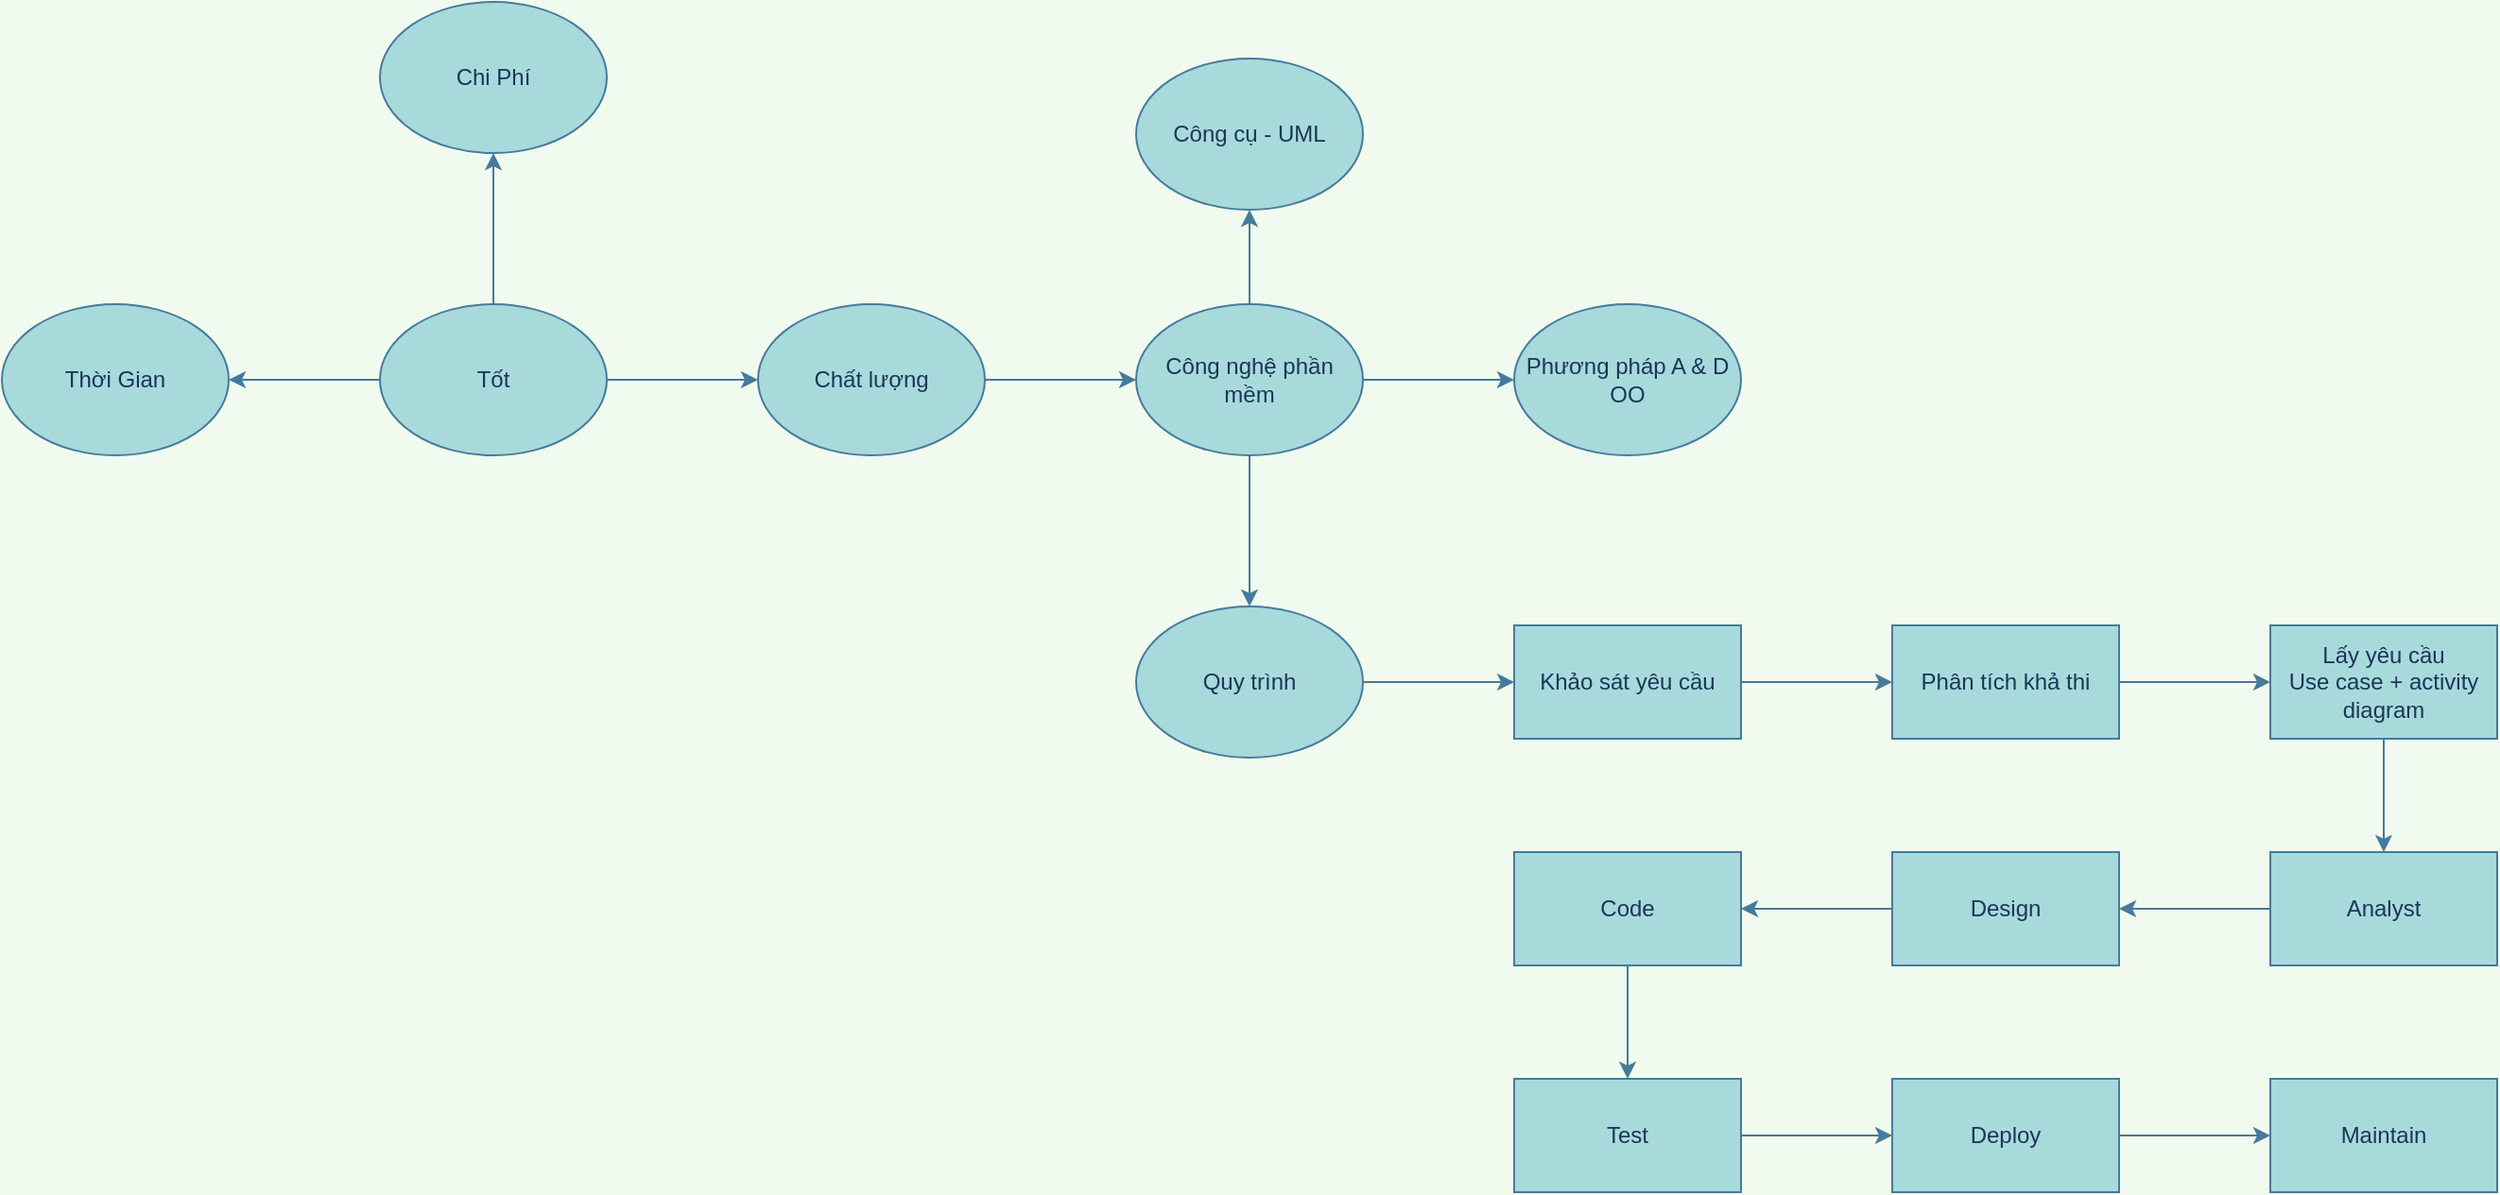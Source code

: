 <mxfile version="14.4.8" type="github">
  <diagram id="YlON8Dv7Q9iFsfQKzsbE" name="Page-1">
    <mxGraphModel dx="1248" dy="548" grid="1" gridSize="10" guides="1" tooltips="1" connect="1" arrows="1" fold="1" page="1" pageScale="1" pageWidth="827" pageHeight="1169" background="#F1FAEE" math="0" shadow="0">
      <root>
        <mxCell id="0" />
        <mxCell id="1" parent="0" />
        <mxCell id="zPrjgVyAhNtKWTVeV63r-3" value="" style="edgeStyle=orthogonalEdgeStyle;rounded=0;orthogonalLoop=1;jettySize=auto;html=1;labelBackgroundColor=#F1FAEE;strokeColor=#457B9D;fontColor=#1D3557;" edge="1" parent="1" source="zPrjgVyAhNtKWTVeV63r-1" target="zPrjgVyAhNtKWTVeV63r-2">
          <mxGeometry relative="1" as="geometry" />
        </mxCell>
        <mxCell id="zPrjgVyAhNtKWTVeV63r-5" value="" style="edgeStyle=orthogonalEdgeStyle;rounded=0;orthogonalLoop=1;jettySize=auto;html=1;labelBackgroundColor=#F1FAEE;strokeColor=#457B9D;fontColor=#1D3557;" edge="1" parent="1" source="zPrjgVyAhNtKWTVeV63r-1" target="zPrjgVyAhNtKWTVeV63r-4">
          <mxGeometry relative="1" as="geometry" />
        </mxCell>
        <mxCell id="zPrjgVyAhNtKWTVeV63r-7" value="" style="edgeStyle=orthogonalEdgeStyle;rounded=0;orthogonalLoop=1;jettySize=auto;html=1;labelBackgroundColor=#F1FAEE;strokeColor=#457B9D;fontColor=#1D3557;" edge="1" parent="1" source="zPrjgVyAhNtKWTVeV63r-1" target="zPrjgVyAhNtKWTVeV63r-6">
          <mxGeometry relative="1" as="geometry" />
        </mxCell>
        <mxCell id="zPrjgVyAhNtKWTVeV63r-1" value="Tốt" style="ellipse;whiteSpace=wrap;html=1;fillColor=#A8DADC;strokeColor=#457B9D;fontColor=#1D3557;" vertex="1" parent="1">
          <mxGeometry x="350" y="240" width="120" height="80" as="geometry" />
        </mxCell>
        <mxCell id="zPrjgVyAhNtKWTVeV63r-2" value="Chi Phí" style="ellipse;whiteSpace=wrap;html=1;fillColor=#A8DADC;strokeColor=#457B9D;fontColor=#1D3557;" vertex="1" parent="1">
          <mxGeometry x="350" y="80" width="120" height="80" as="geometry" />
        </mxCell>
        <mxCell id="zPrjgVyAhNtKWTVeV63r-4" value="Thời Gian" style="ellipse;whiteSpace=wrap;html=1;fillColor=#A8DADC;strokeColor=#457B9D;fontColor=#1D3557;" vertex="1" parent="1">
          <mxGeometry x="150" y="240" width="120" height="80" as="geometry" />
        </mxCell>
        <mxCell id="zPrjgVyAhNtKWTVeV63r-9" value="" style="edgeStyle=orthogonalEdgeStyle;rounded=0;orthogonalLoop=1;jettySize=auto;html=1;labelBackgroundColor=#F1FAEE;strokeColor=#457B9D;fontColor=#1D3557;" edge="1" parent="1" source="zPrjgVyAhNtKWTVeV63r-6" target="zPrjgVyAhNtKWTVeV63r-8">
          <mxGeometry relative="1" as="geometry" />
        </mxCell>
        <mxCell id="zPrjgVyAhNtKWTVeV63r-6" value="Chất lượng" style="ellipse;whiteSpace=wrap;html=1;fillColor=#A8DADC;strokeColor=#457B9D;fontColor=#1D3557;" vertex="1" parent="1">
          <mxGeometry x="550" y="240" width="120" height="80" as="geometry" />
        </mxCell>
        <mxCell id="zPrjgVyAhNtKWTVeV63r-11" value="" style="edgeStyle=orthogonalEdgeStyle;rounded=0;orthogonalLoop=1;jettySize=auto;html=1;labelBackgroundColor=#F1FAEE;strokeColor=#457B9D;fontColor=#1D3557;" edge="1" parent="1" source="zPrjgVyAhNtKWTVeV63r-8" target="zPrjgVyAhNtKWTVeV63r-10">
          <mxGeometry relative="1" as="geometry" />
        </mxCell>
        <mxCell id="zPrjgVyAhNtKWTVeV63r-13" value="" style="edgeStyle=orthogonalEdgeStyle;rounded=0;orthogonalLoop=1;jettySize=auto;html=1;labelBackgroundColor=#F1FAEE;strokeColor=#457B9D;fontColor=#1D3557;" edge="1" parent="1" source="zPrjgVyAhNtKWTVeV63r-8" target="zPrjgVyAhNtKWTVeV63r-12">
          <mxGeometry relative="1" as="geometry" />
        </mxCell>
        <mxCell id="zPrjgVyAhNtKWTVeV63r-15" value="" style="edgeStyle=orthogonalEdgeStyle;rounded=0;orthogonalLoop=1;jettySize=auto;html=1;labelBackgroundColor=#F1FAEE;strokeColor=#457B9D;fontColor=#1D3557;" edge="1" parent="1" source="zPrjgVyAhNtKWTVeV63r-8" target="zPrjgVyAhNtKWTVeV63r-14">
          <mxGeometry relative="1" as="geometry" />
        </mxCell>
        <mxCell id="zPrjgVyAhNtKWTVeV63r-8" value="Công nghệ phần mềm" style="ellipse;whiteSpace=wrap;html=1;fillColor=#A8DADC;strokeColor=#457B9D;fontColor=#1D3557;" vertex="1" parent="1">
          <mxGeometry x="750" y="240" width="120" height="80" as="geometry" />
        </mxCell>
        <mxCell id="zPrjgVyAhNtKWTVeV63r-10" value="Công cụ - UML" style="ellipse;whiteSpace=wrap;html=1;fillColor=#A8DADC;strokeColor=#457B9D;fontColor=#1D3557;" vertex="1" parent="1">
          <mxGeometry x="750" y="110" width="120" height="80" as="geometry" />
        </mxCell>
        <mxCell id="zPrjgVyAhNtKWTVeV63r-17" value="" style="edgeStyle=orthogonalEdgeStyle;rounded=0;orthogonalLoop=1;jettySize=auto;html=1;labelBackgroundColor=#F1FAEE;strokeColor=#457B9D;fontColor=#1D3557;" edge="1" parent="1" source="zPrjgVyAhNtKWTVeV63r-12" target="zPrjgVyAhNtKWTVeV63r-16">
          <mxGeometry relative="1" as="geometry" />
        </mxCell>
        <mxCell id="zPrjgVyAhNtKWTVeV63r-12" value="Quy trình" style="ellipse;whiteSpace=wrap;html=1;overflow=visible;fillColor=#A8DADC;strokeColor=#457B9D;fontColor=#1D3557;" vertex="1" parent="1">
          <mxGeometry x="750" y="400" width="120" height="80" as="geometry" />
        </mxCell>
        <mxCell id="zPrjgVyAhNtKWTVeV63r-14" value="Phương pháp A &amp;amp; D OO" style="ellipse;whiteSpace=wrap;html=1;fillColor=#A8DADC;strokeColor=#457B9D;fontColor=#1D3557;" vertex="1" parent="1">
          <mxGeometry x="950" y="240" width="120" height="80" as="geometry" />
        </mxCell>
        <mxCell id="zPrjgVyAhNtKWTVeV63r-19" value="" style="edgeStyle=orthogonalEdgeStyle;rounded=0;orthogonalLoop=1;jettySize=auto;html=1;labelBackgroundColor=#F1FAEE;strokeColor=#457B9D;fontColor=#1D3557;" edge="1" parent="1" source="zPrjgVyAhNtKWTVeV63r-16" target="zPrjgVyAhNtKWTVeV63r-18">
          <mxGeometry relative="1" as="geometry" />
        </mxCell>
        <mxCell id="zPrjgVyAhNtKWTVeV63r-16" value="Khảo sát yêu cầu" style="whiteSpace=wrap;html=1;fillColor=#A8DADC;strokeColor=#457B9D;fontColor=#1D3557;" vertex="1" parent="1">
          <mxGeometry x="950" y="410" width="120" height="60" as="geometry" />
        </mxCell>
        <mxCell id="zPrjgVyAhNtKWTVeV63r-21" value="" style="edgeStyle=orthogonalEdgeStyle;rounded=0;orthogonalLoop=1;jettySize=auto;html=1;labelBackgroundColor=#F1FAEE;strokeColor=#457B9D;fontColor=#1D3557;" edge="1" parent="1" source="zPrjgVyAhNtKWTVeV63r-18" target="zPrjgVyAhNtKWTVeV63r-20">
          <mxGeometry relative="1" as="geometry" />
        </mxCell>
        <mxCell id="zPrjgVyAhNtKWTVeV63r-18" value="Phân tích khả thi" style="whiteSpace=wrap;html=1;fillColor=#A8DADC;strokeColor=#457B9D;fontColor=#1D3557;" vertex="1" parent="1">
          <mxGeometry x="1150" y="410" width="120" height="60" as="geometry" />
        </mxCell>
        <mxCell id="zPrjgVyAhNtKWTVeV63r-23" value="" style="edgeStyle=orthogonalEdgeStyle;rounded=0;orthogonalLoop=1;jettySize=auto;html=1;labelBackgroundColor=#F1FAEE;strokeColor=#457B9D;fontColor=#1D3557;" edge="1" parent="1" source="zPrjgVyAhNtKWTVeV63r-20" target="zPrjgVyAhNtKWTVeV63r-22">
          <mxGeometry relative="1" as="geometry" />
        </mxCell>
        <mxCell id="zPrjgVyAhNtKWTVeV63r-20" value="Lấy yêu cầu&lt;br&gt;Use case + activity diagram" style="whiteSpace=wrap;html=1;fillColor=#A8DADC;strokeColor=#457B9D;fontColor=#1D3557;" vertex="1" parent="1">
          <mxGeometry x="1350" y="410" width="120" height="60" as="geometry" />
        </mxCell>
        <mxCell id="zPrjgVyAhNtKWTVeV63r-25" value="" style="edgeStyle=orthogonalEdgeStyle;rounded=0;orthogonalLoop=1;jettySize=auto;html=1;labelBackgroundColor=#F1FAEE;strokeColor=#457B9D;fontColor=#1D3557;" edge="1" parent="1" source="zPrjgVyAhNtKWTVeV63r-22" target="zPrjgVyAhNtKWTVeV63r-24">
          <mxGeometry relative="1" as="geometry" />
        </mxCell>
        <mxCell id="zPrjgVyAhNtKWTVeV63r-22" value="Analyst" style="whiteSpace=wrap;html=1;fillColor=#A8DADC;strokeColor=#457B9D;fontColor=#1D3557;" vertex="1" parent="1">
          <mxGeometry x="1350" y="530" width="120" height="60" as="geometry" />
        </mxCell>
        <mxCell id="zPrjgVyAhNtKWTVeV63r-27" value="" style="edgeStyle=orthogonalEdgeStyle;rounded=0;orthogonalLoop=1;jettySize=auto;html=1;labelBackgroundColor=#F1FAEE;strokeColor=#457B9D;fontColor=#1D3557;" edge="1" parent="1" source="zPrjgVyAhNtKWTVeV63r-24" target="zPrjgVyAhNtKWTVeV63r-26">
          <mxGeometry relative="1" as="geometry" />
        </mxCell>
        <mxCell id="zPrjgVyAhNtKWTVeV63r-24" value="Design" style="whiteSpace=wrap;html=1;fillColor=#A8DADC;strokeColor=#457B9D;fontColor=#1D3557;" vertex="1" parent="1">
          <mxGeometry x="1150" y="530" width="120" height="60" as="geometry" />
        </mxCell>
        <mxCell id="zPrjgVyAhNtKWTVeV63r-29" value="" style="edgeStyle=orthogonalEdgeStyle;rounded=0;orthogonalLoop=1;jettySize=auto;html=1;labelBackgroundColor=#F1FAEE;strokeColor=#457B9D;fontColor=#1D3557;" edge="1" parent="1" source="zPrjgVyAhNtKWTVeV63r-26" target="zPrjgVyAhNtKWTVeV63r-28">
          <mxGeometry relative="1" as="geometry" />
        </mxCell>
        <mxCell id="zPrjgVyAhNtKWTVeV63r-26" value="Code" style="whiteSpace=wrap;html=1;fillColor=#A8DADC;strokeColor=#457B9D;fontColor=#1D3557;" vertex="1" parent="1">
          <mxGeometry x="950" y="530" width="120" height="60" as="geometry" />
        </mxCell>
        <mxCell id="zPrjgVyAhNtKWTVeV63r-31" value="" style="edgeStyle=orthogonalEdgeStyle;rounded=0;orthogonalLoop=1;jettySize=auto;html=1;labelBackgroundColor=#F1FAEE;strokeColor=#457B9D;fontColor=#1D3557;" edge="1" parent="1" source="zPrjgVyAhNtKWTVeV63r-28" target="zPrjgVyAhNtKWTVeV63r-30">
          <mxGeometry relative="1" as="geometry" />
        </mxCell>
        <mxCell id="zPrjgVyAhNtKWTVeV63r-28" value="Test" style="whiteSpace=wrap;html=1;fillColor=#A8DADC;strokeColor=#457B9D;fontColor=#1D3557;" vertex="1" parent="1">
          <mxGeometry x="950" y="650" width="120" height="60" as="geometry" />
        </mxCell>
        <mxCell id="zPrjgVyAhNtKWTVeV63r-33" value="" style="edgeStyle=orthogonalEdgeStyle;rounded=0;orthogonalLoop=1;jettySize=auto;html=1;labelBackgroundColor=#F1FAEE;strokeColor=#457B9D;fontColor=#1D3557;" edge="1" parent="1" source="zPrjgVyAhNtKWTVeV63r-30" target="zPrjgVyAhNtKWTVeV63r-32">
          <mxGeometry relative="1" as="geometry" />
        </mxCell>
        <mxCell id="zPrjgVyAhNtKWTVeV63r-30" value="Deploy" style="whiteSpace=wrap;html=1;fillColor=#A8DADC;strokeColor=#457B9D;fontColor=#1D3557;" vertex="1" parent="1">
          <mxGeometry x="1150" y="650" width="120" height="60" as="geometry" />
        </mxCell>
        <mxCell id="zPrjgVyAhNtKWTVeV63r-32" value="Maintain" style="whiteSpace=wrap;html=1;fillColor=#A8DADC;strokeColor=#457B9D;fontColor=#1D3557;" vertex="1" parent="1">
          <mxGeometry x="1350" y="650" width="120" height="60" as="geometry" />
        </mxCell>
      </root>
    </mxGraphModel>
  </diagram>
</mxfile>
